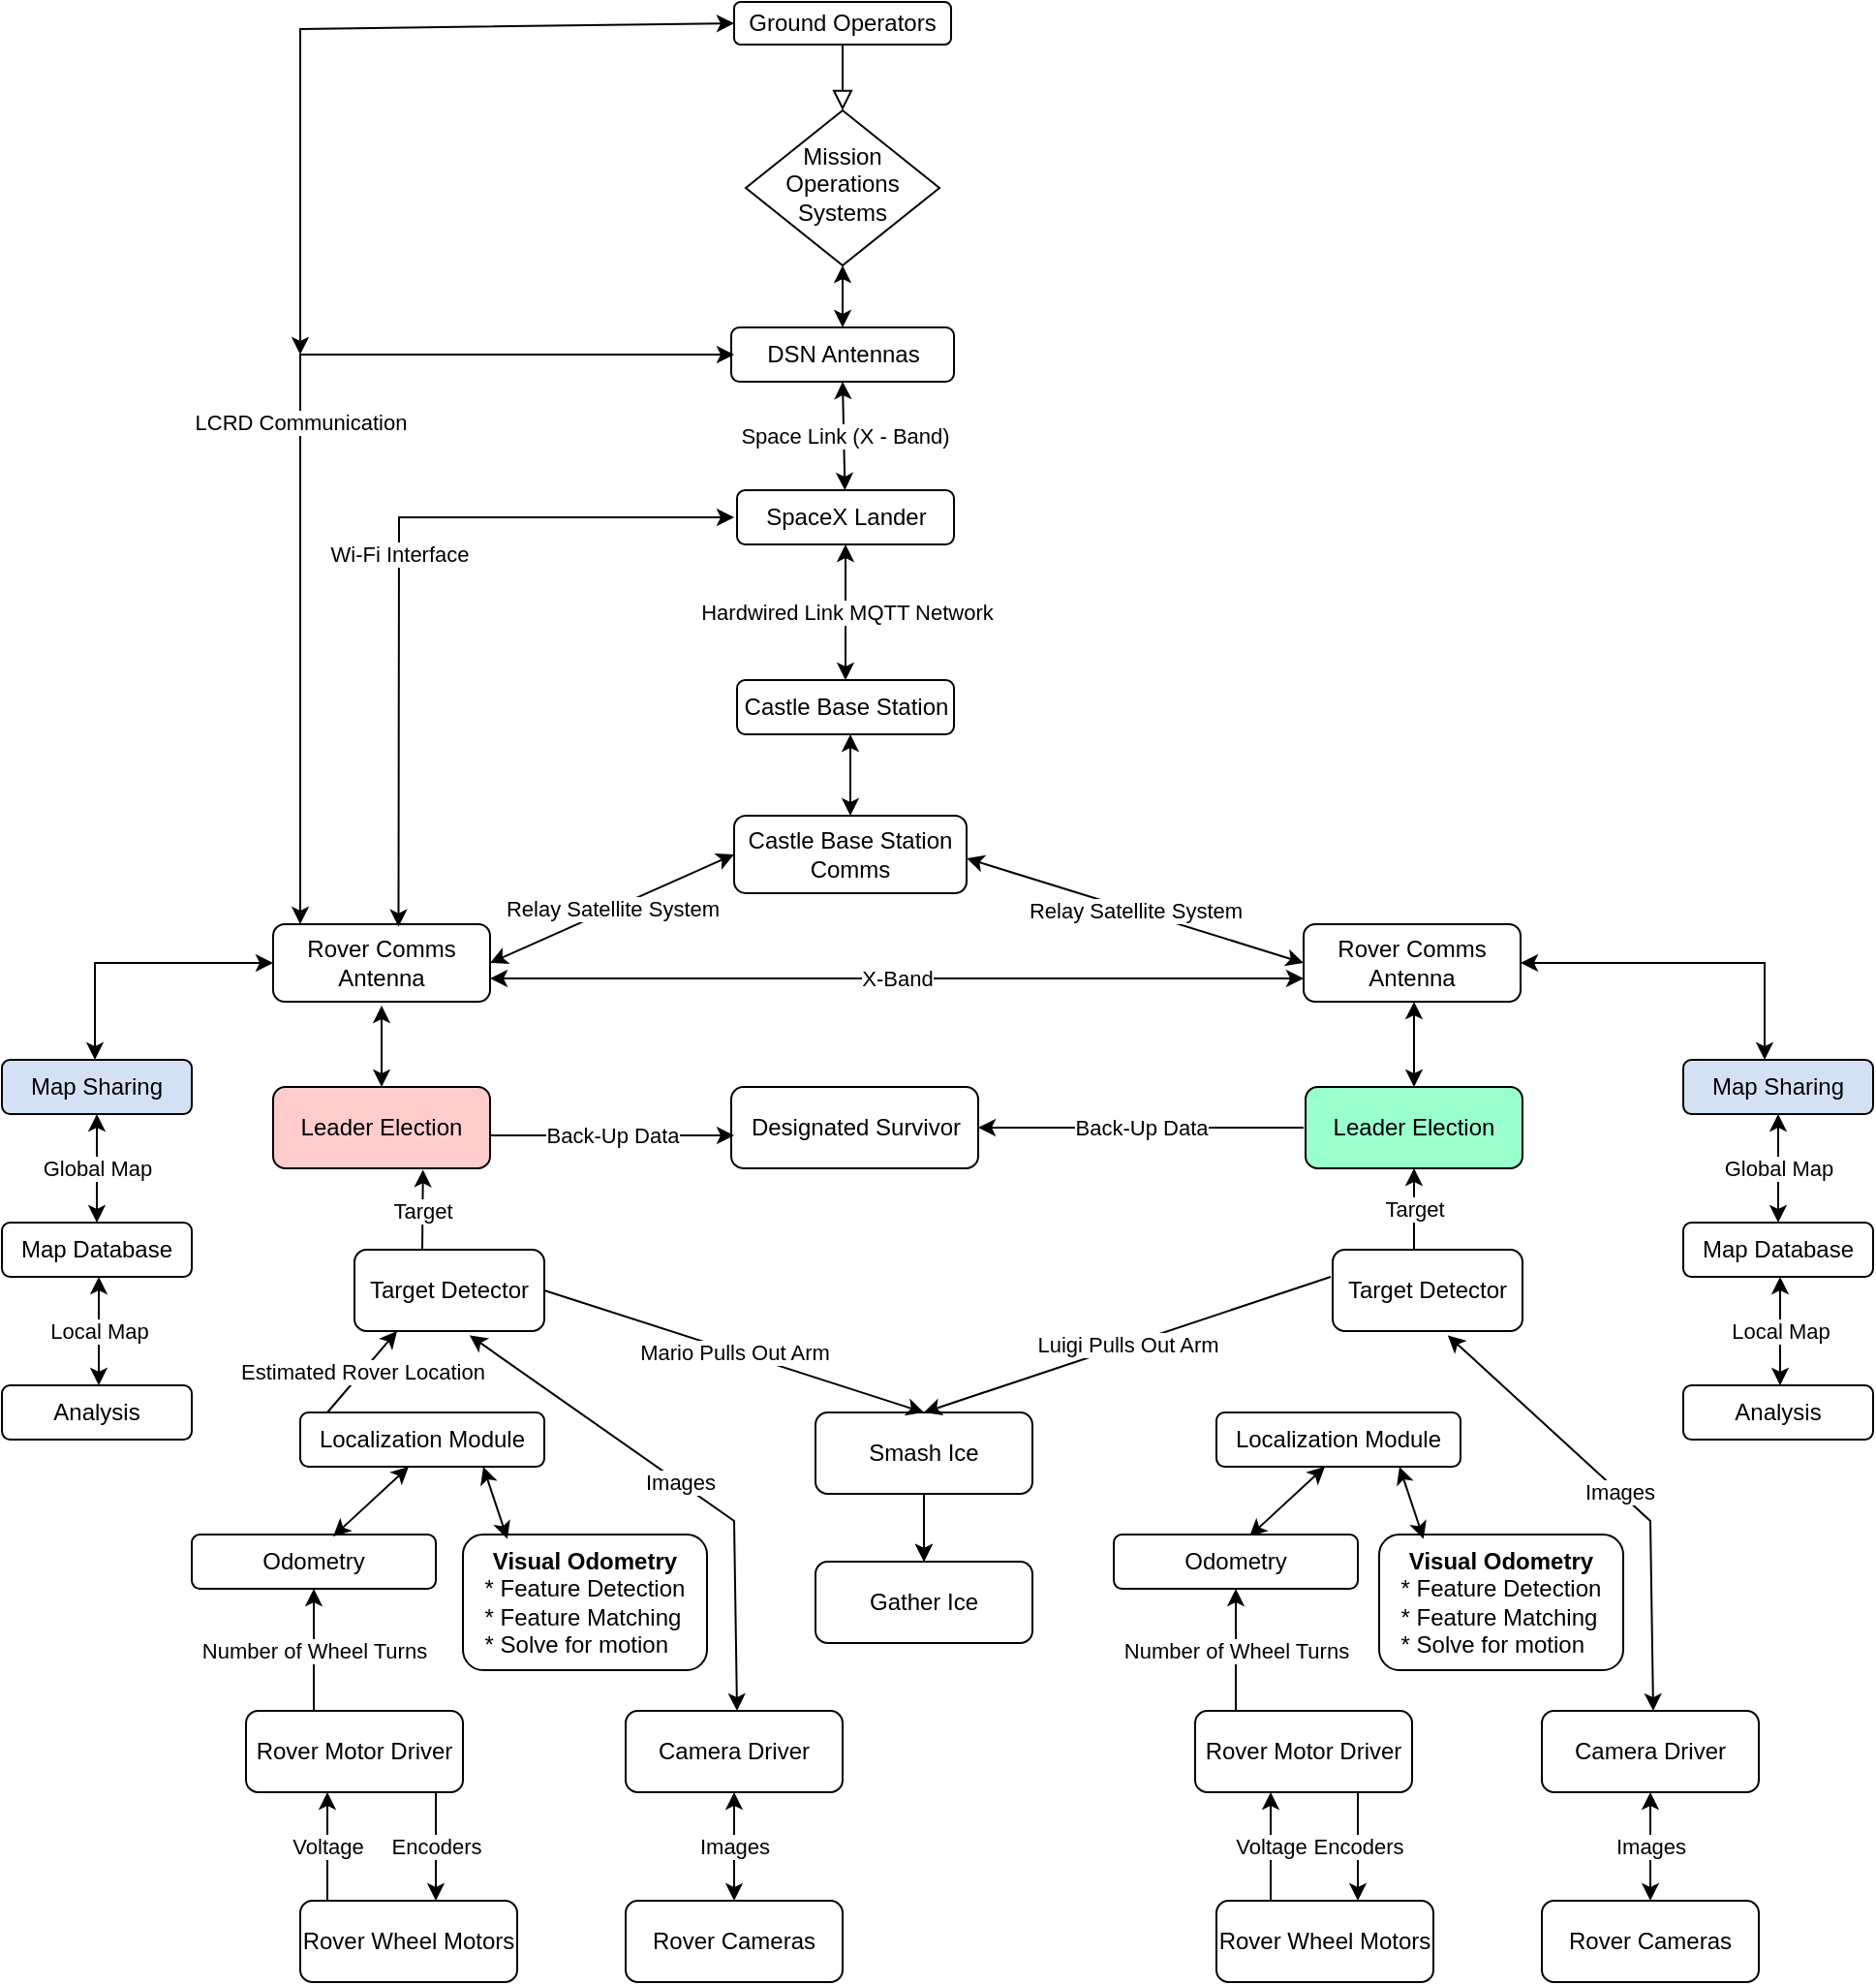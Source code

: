 <mxfile version="21.1.2" type="github">
  <diagram id="C5RBs43oDa-KdzZeNtuy" name="Page-1">
    <mxGraphModel dx="1588" dy="924" grid="1" gridSize="14" guides="1" tooltips="1" connect="1" arrows="1" fold="1" page="1" pageScale="1" pageWidth="1654" pageHeight="2336" background="none" math="0" shadow="0">
      <root>
        <mxCell id="WIyWlLk6GJQsqaUBKTNV-0" />
        <mxCell id="WIyWlLk6GJQsqaUBKTNV-1" parent="WIyWlLk6GJQsqaUBKTNV-0" />
        <mxCell id="WIyWlLk6GJQsqaUBKTNV-2" value="" style="rounded=0;html=1;jettySize=auto;orthogonalLoop=1;fontSize=11;endArrow=block;endFill=0;endSize=8;strokeWidth=1;shadow=0;labelBackgroundColor=none;edgeStyle=orthogonalEdgeStyle;" parent="WIyWlLk6GJQsqaUBKTNV-1" source="WIyWlLk6GJQsqaUBKTNV-3" target="WIyWlLk6GJQsqaUBKTNV-6" edge="1">
          <mxGeometry relative="1" as="geometry" />
        </mxCell>
        <mxCell id="WIyWlLk6GJQsqaUBKTNV-3" value="Ground Operators" style="rounded=1;whiteSpace=wrap;html=1;fontSize=12;glass=0;strokeWidth=1;shadow=0;" parent="WIyWlLk6GJQsqaUBKTNV-1" vertex="1">
          <mxGeometry x="476" y="98" width="112" height="22" as="geometry" />
        </mxCell>
        <mxCell id="WIyWlLk6GJQsqaUBKTNV-6" value="Mission Operations Systems" style="rhombus;whiteSpace=wrap;html=1;shadow=0;fontFamily=Helvetica;fontSize=12;align=center;strokeWidth=1;spacing=6;spacingTop=-4;" parent="WIyWlLk6GJQsqaUBKTNV-1" vertex="1">
          <mxGeometry x="482" y="154" width="100" height="80" as="geometry" />
        </mxCell>
        <mxCell id="WIyWlLk6GJQsqaUBKTNV-12" value="Castle Base Station" style="rounded=1;whiteSpace=wrap;html=1;fontSize=12;glass=0;strokeWidth=1;shadow=0;" parent="WIyWlLk6GJQsqaUBKTNV-1" vertex="1">
          <mxGeometry x="477.5" y="448" width="112" height="28" as="geometry" />
        </mxCell>
        <mxCell id="qmg-2gxnvQZ4uATiCfFh-1" value="DSN Antennas" style="rounded=1;whiteSpace=wrap;html=1;" vertex="1" parent="WIyWlLk6GJQsqaUBKTNV-1">
          <mxGeometry x="474.5" y="266" width="115" height="28" as="geometry" />
        </mxCell>
        <mxCell id="qmg-2gxnvQZ4uATiCfFh-5" value="" style="endArrow=classic;startArrow=classic;html=1;rounded=0;entryX=0.5;entryY=1;entryDx=0;entryDy=0;exitX=0.5;exitY=0;exitDx=0;exitDy=0;" edge="1" parent="WIyWlLk6GJQsqaUBKTNV-1" source="qmg-2gxnvQZ4uATiCfFh-1" target="WIyWlLk6GJQsqaUBKTNV-6">
          <mxGeometry width="50" height="50" relative="1" as="geometry">
            <mxPoint x="220" y="300" as="sourcePoint" />
            <mxPoint x="245" y="250" as="targetPoint" />
          </mxGeometry>
        </mxCell>
        <mxCell id="qmg-2gxnvQZ4uATiCfFh-6" value="Space Link (X - Band)" style="endArrow=classic;startArrow=classic;html=1;rounded=0;entryX=0.5;entryY=1;entryDx=0;entryDy=0;" edge="1" parent="WIyWlLk6GJQsqaUBKTNV-1" source="WIyWlLk6GJQsqaUBKTNV-11" target="qmg-2gxnvQZ4uATiCfFh-1">
          <mxGeometry width="50" height="50" relative="1" as="geometry">
            <mxPoint x="220" y="400" as="sourcePoint" />
            <mxPoint x="270" y="350" as="targetPoint" />
          </mxGeometry>
        </mxCell>
        <mxCell id="qmg-2gxnvQZ4uATiCfFh-8" value="Castle Base Station Comms" style="rounded=1;whiteSpace=wrap;html=1;" vertex="1" parent="WIyWlLk6GJQsqaUBKTNV-1">
          <mxGeometry x="476" y="518" width="120" height="40" as="geometry" />
        </mxCell>
        <mxCell id="WIyWlLk6GJQsqaUBKTNV-11" value="SpaceX Lander" style="rounded=1;whiteSpace=wrap;html=1;fontSize=12;glass=0;strokeWidth=1;shadow=0;" parent="WIyWlLk6GJQsqaUBKTNV-1" vertex="1">
          <mxGeometry x="477.5" y="350" width="112" height="28" as="geometry" />
        </mxCell>
        <mxCell id="qmg-2gxnvQZ4uATiCfFh-10" value="Hardwired Link MQTT Network" style="endArrow=classic;startArrow=classic;html=1;rounded=0;entryX=0.5;entryY=1;entryDx=0;entryDy=0;exitX=0.5;exitY=0;exitDx=0;exitDy=0;" edge="1" parent="WIyWlLk6GJQsqaUBKTNV-1" source="WIyWlLk6GJQsqaUBKTNV-12" target="WIyWlLk6GJQsqaUBKTNV-11">
          <mxGeometry width="50" height="50" relative="1" as="geometry">
            <mxPoint x="224" y="420" as="sourcePoint" />
            <mxPoint x="270" y="370" as="targetPoint" />
          </mxGeometry>
        </mxCell>
        <mxCell id="qmg-2gxnvQZ4uATiCfFh-13" value="" style="endArrow=classic;startArrow=classic;html=1;rounded=0;exitX=0.5;exitY=0;exitDx=0;exitDy=0;" edge="1" parent="WIyWlLk6GJQsqaUBKTNV-1" source="qmg-2gxnvQZ4uATiCfFh-8">
          <mxGeometry width="50" height="50" relative="1" as="geometry">
            <mxPoint x="490" y="526" as="sourcePoint" />
            <mxPoint x="536" y="476" as="targetPoint" />
          </mxGeometry>
        </mxCell>
        <mxCell id="qmg-2gxnvQZ4uATiCfFh-15" value="Rover Comms Antenna" style="rounded=1;whiteSpace=wrap;html=1;" vertex="1" parent="WIyWlLk6GJQsqaUBKTNV-1">
          <mxGeometry x="238" y="574" width="112" height="40" as="geometry" />
        </mxCell>
        <mxCell id="qmg-2gxnvQZ4uATiCfFh-17" value="LCRD Communication" style="endArrow=classic;startArrow=classic;html=1;rounded=0;" edge="1" parent="WIyWlLk6GJQsqaUBKTNV-1">
          <mxGeometry width="50" height="50" relative="1" as="geometry">
            <mxPoint x="252" y="574" as="sourcePoint" />
            <mxPoint x="476" y="280" as="targetPoint" />
            <Array as="points">
              <mxPoint x="252" y="280" />
            </Array>
          </mxGeometry>
        </mxCell>
        <mxCell id="qmg-2gxnvQZ4uATiCfFh-20" value="Wi-Fi Interface" style="endArrow=classic;startArrow=classic;html=1;rounded=0;exitX=0.578;exitY=0.033;exitDx=0;exitDy=0;exitPerimeter=0;" edge="1" parent="WIyWlLk6GJQsqaUBKTNV-1" source="qmg-2gxnvQZ4uATiCfFh-15">
          <mxGeometry width="50" height="50" relative="1" as="geometry">
            <mxPoint x="286" y="518" as="sourcePoint" />
            <mxPoint x="476" y="364" as="targetPoint" />
            <Array as="points">
              <mxPoint x="303" y="364" />
            </Array>
          </mxGeometry>
        </mxCell>
        <mxCell id="qmg-2gxnvQZ4uATiCfFh-21" value="Relay Satellite System" style="endArrow=classic;startArrow=classic;html=1;rounded=0;exitX=1;exitY=0.5;exitDx=0;exitDy=0;entryX=0;entryY=0.5;entryDx=0;entryDy=0;" edge="1" parent="WIyWlLk6GJQsqaUBKTNV-1" source="qmg-2gxnvQZ4uATiCfFh-15" target="qmg-2gxnvQZ4uATiCfFh-8">
          <mxGeometry width="50" height="50" relative="1" as="geometry">
            <mxPoint x="448" y="386" as="sourcePoint" />
            <mxPoint x="498" y="336" as="targetPoint" />
          </mxGeometry>
        </mxCell>
        <mxCell id="qmg-2gxnvQZ4uATiCfFh-22" value="Rover Comms Antenna" style="rounded=1;whiteSpace=wrap;html=1;" vertex="1" parent="WIyWlLk6GJQsqaUBKTNV-1">
          <mxGeometry x="770" y="574" width="112" height="40" as="geometry" />
        </mxCell>
        <mxCell id="qmg-2gxnvQZ4uATiCfFh-23" value="Relay Satellite System" style="endArrow=classic;startArrow=classic;html=1;rounded=0;entryX=0;entryY=0.5;entryDx=0;entryDy=0;" edge="1" parent="WIyWlLk6GJQsqaUBKTNV-1" target="qmg-2gxnvQZ4uATiCfFh-22">
          <mxGeometry width="50" height="50" relative="1" as="geometry">
            <mxPoint x="596" y="540" as="sourcePoint" />
            <mxPoint x="646" y="490" as="targetPoint" />
          </mxGeometry>
        </mxCell>
        <mxCell id="qmg-2gxnvQZ4uATiCfFh-24" value="" style="endArrow=classic;startArrow=classic;html=1;rounded=0;entryX=0;entryY=0.5;entryDx=0;entryDy=0;" edge="1" parent="WIyWlLk6GJQsqaUBKTNV-1" target="WIyWlLk6GJQsqaUBKTNV-3">
          <mxGeometry width="50" height="50" relative="1" as="geometry">
            <mxPoint x="252" y="280" as="sourcePoint" />
            <mxPoint x="204" y="336" as="targetPoint" />
            <Array as="points">
              <mxPoint x="252" y="112" />
            </Array>
          </mxGeometry>
        </mxCell>
        <mxCell id="qmg-2gxnvQZ4uATiCfFh-26" value="Map Sharing" style="rounded=1;whiteSpace=wrap;html=1;fillColor=#D4E1F5;" vertex="1" parent="WIyWlLk6GJQsqaUBKTNV-1">
          <mxGeometry x="98" y="644" width="98" height="28" as="geometry" />
        </mxCell>
        <mxCell id="qmg-2gxnvQZ4uATiCfFh-27" value="Map Database" style="rounded=1;whiteSpace=wrap;html=1;" vertex="1" parent="WIyWlLk6GJQsqaUBKTNV-1">
          <mxGeometry x="98" y="728" width="98" height="28" as="geometry" />
        </mxCell>
        <mxCell id="qmg-2gxnvQZ4uATiCfFh-28" value="" style="endArrow=classic;startArrow=classic;html=1;rounded=0;" edge="1" parent="WIyWlLk6GJQsqaUBKTNV-1">
          <mxGeometry width="50" height="50" relative="1" as="geometry">
            <mxPoint x="146" y="644" as="sourcePoint" />
            <mxPoint x="238" y="594" as="targetPoint" />
            <Array as="points">
              <mxPoint x="146" y="594" />
            </Array>
          </mxGeometry>
        </mxCell>
        <mxCell id="qmg-2gxnvQZ4uATiCfFh-29" value="Leader Election" style="rounded=1;whiteSpace=wrap;html=1;fillColor=#FFCCCC;" vertex="1" parent="WIyWlLk6GJQsqaUBKTNV-1">
          <mxGeometry x="238" y="658" width="112" height="42" as="geometry" />
        </mxCell>
        <mxCell id="qmg-2gxnvQZ4uATiCfFh-30" value="" style="endArrow=classic;startArrow=classic;html=1;rounded=0;exitX=0.5;exitY=0;exitDx=0;exitDy=0;" edge="1" parent="WIyWlLk6GJQsqaUBKTNV-1" source="qmg-2gxnvQZ4uATiCfFh-29">
          <mxGeometry width="50" height="50" relative="1" as="geometry">
            <mxPoint x="448" y="764" as="sourcePoint" />
            <mxPoint x="294" y="616" as="targetPoint" />
          </mxGeometry>
        </mxCell>
        <mxCell id="qmg-2gxnvQZ4uATiCfFh-31" value="X-Band" style="endArrow=classic;startArrow=classic;html=1;rounded=0;" edge="1" parent="WIyWlLk6GJQsqaUBKTNV-1">
          <mxGeometry width="50" height="50" relative="1" as="geometry">
            <mxPoint x="350" y="602" as="sourcePoint" />
            <mxPoint x="770" y="602" as="targetPoint" />
            <Array as="points" />
          </mxGeometry>
        </mxCell>
        <mxCell id="qmg-2gxnvQZ4uATiCfFh-33" value="Leader Election" style="rounded=1;whiteSpace=wrap;html=1;fillColor=#99FFCC;" vertex="1" parent="WIyWlLk6GJQsqaUBKTNV-1">
          <mxGeometry x="771" y="658" width="112" height="42" as="geometry" />
        </mxCell>
        <mxCell id="qmg-2gxnvQZ4uATiCfFh-34" value="Global Map" style="endArrow=classic;startArrow=classic;html=1;rounded=0;entryX=0.5;entryY=1;entryDx=0;entryDy=0;exitX=0.5;exitY=0;exitDx=0;exitDy=0;" edge="1" parent="WIyWlLk6GJQsqaUBKTNV-1" source="qmg-2gxnvQZ4uATiCfFh-27" target="qmg-2gxnvQZ4uATiCfFh-26">
          <mxGeometry width="50" height="50" relative="1" as="geometry">
            <mxPoint x="462" y="680" as="sourcePoint" />
            <mxPoint x="512" y="630" as="targetPoint" />
            <Array as="points" />
          </mxGeometry>
        </mxCell>
        <mxCell id="qmg-2gxnvQZ4uATiCfFh-36" value="Analysis" style="rounded=1;whiteSpace=wrap;html=1;" vertex="1" parent="WIyWlLk6GJQsqaUBKTNV-1">
          <mxGeometry x="98" y="812" width="98" height="28" as="geometry" />
        </mxCell>
        <mxCell id="qmg-2gxnvQZ4uATiCfFh-37" value="Target Detector" style="rounded=1;whiteSpace=wrap;html=1;" vertex="1" parent="WIyWlLk6GJQsqaUBKTNV-1">
          <mxGeometry x="280" y="742" width="98" height="42" as="geometry" />
        </mxCell>
        <mxCell id="qmg-2gxnvQZ4uATiCfFh-38" value="Local Map" style="endArrow=classic;startArrow=classic;html=1;rounded=0;" edge="1" parent="WIyWlLk6GJQsqaUBKTNV-1">
          <mxGeometry width="50" height="50" relative="1" as="geometry">
            <mxPoint x="148" y="812" as="sourcePoint" />
            <mxPoint x="148" y="756" as="targetPoint" />
          </mxGeometry>
        </mxCell>
        <mxCell id="qmg-2gxnvQZ4uATiCfFh-40" value="Designated Survivor" style="rounded=1;whiteSpace=wrap;html=1;" vertex="1" parent="WIyWlLk6GJQsqaUBKTNV-1">
          <mxGeometry x="474.5" y="658" width="127.5" height="42" as="geometry" />
        </mxCell>
        <mxCell id="qmg-2gxnvQZ4uATiCfFh-41" value="Localization Module" style="rounded=1;whiteSpace=wrap;html=1;" vertex="1" parent="WIyWlLk6GJQsqaUBKTNV-1">
          <mxGeometry x="252" y="826" width="126" height="28" as="geometry" />
        </mxCell>
        <mxCell id="qmg-2gxnvQZ4uATiCfFh-43" value="Odometry" style="rounded=1;whiteSpace=wrap;html=1;" vertex="1" parent="WIyWlLk6GJQsqaUBKTNV-1">
          <mxGeometry x="196" y="889" width="126" height="28" as="geometry" />
        </mxCell>
        <mxCell id="qmg-2gxnvQZ4uATiCfFh-44" value="&lt;b&gt;Visual Odometry&lt;/b&gt;&lt;br&gt;* Feature Detection&lt;br&gt;&lt;div style=&quot;text-align: left;&quot;&gt;&lt;span style=&quot;background-color: initial;&quot;&gt;* Feature Matching&lt;/span&gt;&lt;/div&gt;&lt;div style=&quot;text-align: left;&quot;&gt;&lt;span style=&quot;background-color: initial;&quot;&gt;* Solve for motion&lt;/span&gt;&lt;/div&gt;" style="rounded=1;whiteSpace=wrap;html=1;" vertex="1" parent="WIyWlLk6GJQsqaUBKTNV-1">
          <mxGeometry x="336" y="889" width="126" height="70" as="geometry" />
        </mxCell>
        <mxCell id="qmg-2gxnvQZ4uATiCfFh-45" value="" style="endArrow=classic;startArrow=classic;html=1;rounded=0;" edge="1" parent="WIyWlLk6GJQsqaUBKTNV-1">
          <mxGeometry width="50" height="50" relative="1" as="geometry">
            <mxPoint x="269" y="890" as="sourcePoint" />
            <mxPoint x="308" y="854" as="targetPoint" />
          </mxGeometry>
        </mxCell>
        <mxCell id="qmg-2gxnvQZ4uATiCfFh-46" value="" style="endArrow=classic;startArrow=classic;html=1;rounded=0;entryX=0.75;entryY=1;entryDx=0;entryDy=0;exitX=0.182;exitY=0.033;exitDx=0;exitDy=0;exitPerimeter=0;" edge="1" parent="WIyWlLk6GJQsqaUBKTNV-1" source="qmg-2gxnvQZ4uATiCfFh-44" target="qmg-2gxnvQZ4uATiCfFh-41">
          <mxGeometry width="50" height="50" relative="1" as="geometry">
            <mxPoint x="462" y="932" as="sourcePoint" />
            <mxPoint x="512" y="882" as="targetPoint" />
            <Array as="points" />
          </mxGeometry>
        </mxCell>
        <mxCell id="qmg-2gxnvQZ4uATiCfFh-47" value="Images" style="endArrow=classic;startArrow=classic;html=1;rounded=0;entryX=0.606;entryY=1.052;entryDx=0;entryDy=0;entryPerimeter=0;" edge="1" parent="WIyWlLk6GJQsqaUBKTNV-1" target="qmg-2gxnvQZ4uATiCfFh-37">
          <mxGeometry width="50" height="50" relative="1" as="geometry">
            <mxPoint x="477.5" y="980" as="sourcePoint" />
            <mxPoint x="477.5" y="868" as="targetPoint" />
            <Array as="points">
              <mxPoint x="476" y="882" />
            </Array>
          </mxGeometry>
        </mxCell>
        <mxCell id="qmg-2gxnvQZ4uATiCfFh-105" value="" style="edgeStyle=orthogonalEdgeStyle;rounded=0;orthogonalLoop=1;jettySize=auto;html=1;" edge="1" parent="WIyWlLk6GJQsqaUBKTNV-1" source="qmg-2gxnvQZ4uATiCfFh-48" target="qmg-2gxnvQZ4uATiCfFh-51">
          <mxGeometry relative="1" as="geometry" />
        </mxCell>
        <mxCell id="qmg-2gxnvQZ4uATiCfFh-48" value="Smash Ice" style="rounded=1;whiteSpace=wrap;html=1;" vertex="1" parent="WIyWlLk6GJQsqaUBKTNV-1">
          <mxGeometry x="518" y="826" width="112" height="42" as="geometry" />
        </mxCell>
        <mxCell id="qmg-2gxnvQZ4uATiCfFh-51" value="Gather Ice" style="rounded=1;whiteSpace=wrap;html=1;" vertex="1" parent="WIyWlLk6GJQsqaUBKTNV-1">
          <mxGeometry x="518" y="903" width="112" height="42" as="geometry" />
        </mxCell>
        <mxCell id="qmg-2gxnvQZ4uATiCfFh-52" value="" style="endArrow=classic;html=1;rounded=0;exitX=0.5;exitY=1;exitDx=0;exitDy=0;entryX=0.5;entryY=0;entryDx=0;entryDy=0;" edge="1" parent="WIyWlLk6GJQsqaUBKTNV-1" source="qmg-2gxnvQZ4uATiCfFh-48" target="qmg-2gxnvQZ4uATiCfFh-51">
          <mxGeometry width="50" height="50" relative="1" as="geometry">
            <mxPoint x="490" y="918" as="sourcePoint" />
            <mxPoint x="574" y="896" as="targetPoint" />
          </mxGeometry>
        </mxCell>
        <mxCell id="qmg-2gxnvQZ4uATiCfFh-53" value="Rover Motor Driver" style="rounded=1;whiteSpace=wrap;html=1;" vertex="1" parent="WIyWlLk6GJQsqaUBKTNV-1">
          <mxGeometry x="224" y="980" width="112" height="42" as="geometry" />
        </mxCell>
        <mxCell id="qmg-2gxnvQZ4uATiCfFh-54" value="Rover Wheel Motors" style="rounded=1;html=1;whiteSpace=wrap;" vertex="1" parent="WIyWlLk6GJQsqaUBKTNV-1">
          <mxGeometry x="252" y="1078" width="112" height="42" as="geometry" />
        </mxCell>
        <mxCell id="qmg-2gxnvQZ4uATiCfFh-55" value="Voltage" style="endArrow=classic;html=1;rounded=0;" edge="1" parent="WIyWlLk6GJQsqaUBKTNV-1">
          <mxGeometry width="50" height="50" relative="1" as="geometry">
            <mxPoint x="266" y="1078" as="sourcePoint" />
            <mxPoint x="266" y="1022" as="targetPoint" />
            <Array as="points">
              <mxPoint x="266" y="1050" />
            </Array>
          </mxGeometry>
        </mxCell>
        <mxCell id="qmg-2gxnvQZ4uATiCfFh-56" value="Encoders" style="endArrow=classic;html=1;rounded=0;" edge="1" parent="WIyWlLk6GJQsqaUBKTNV-1">
          <mxGeometry width="50" height="50" relative="1" as="geometry">
            <mxPoint x="322" y="1022" as="sourcePoint" />
            <mxPoint x="322" y="1078" as="targetPoint" />
          </mxGeometry>
        </mxCell>
        <mxCell id="qmg-2gxnvQZ4uATiCfFh-57" value="Back-Up Data" style="endArrow=classic;html=1;rounded=0;" edge="1" parent="WIyWlLk6GJQsqaUBKTNV-1">
          <mxGeometry width="50" height="50" relative="1" as="geometry">
            <mxPoint x="350" y="683" as="sourcePoint" />
            <mxPoint x="476" y="683" as="targetPoint" />
          </mxGeometry>
        </mxCell>
        <mxCell id="qmg-2gxnvQZ4uATiCfFh-58" value="Back-Up Data" style="endArrow=classic;html=1;rounded=0;entryX=1;entryY=0.5;entryDx=0;entryDy=0;" edge="1" parent="WIyWlLk6GJQsqaUBKTNV-1" target="qmg-2gxnvQZ4uATiCfFh-40">
          <mxGeometry width="50" height="50" relative="1" as="geometry">
            <mxPoint x="770" y="679" as="sourcePoint" />
            <mxPoint x="708" y="658" as="targetPoint" />
          </mxGeometry>
        </mxCell>
        <mxCell id="qmg-2gxnvQZ4uATiCfFh-74" value="Number of Wheel Turns" style="endArrow=classic;html=1;rounded=0;entryX=0.5;entryY=1;entryDx=0;entryDy=0;" edge="1" parent="WIyWlLk6GJQsqaUBKTNV-1" target="qmg-2gxnvQZ4uATiCfFh-43">
          <mxGeometry width="50" height="50" relative="1" as="geometry">
            <mxPoint x="259" y="980" as="sourcePoint" />
            <mxPoint x="350" y="930" as="targetPoint" />
          </mxGeometry>
        </mxCell>
        <mxCell id="qmg-2gxnvQZ4uATiCfFh-75" value="Camera Driver" style="rounded=1;whiteSpace=wrap;html=1;" vertex="1" parent="WIyWlLk6GJQsqaUBKTNV-1">
          <mxGeometry x="420" y="980" width="112" height="42" as="geometry" />
        </mxCell>
        <mxCell id="qmg-2gxnvQZ4uATiCfFh-76" value="Rover Cameras" style="rounded=1;whiteSpace=wrap;html=1;" vertex="1" parent="WIyWlLk6GJQsqaUBKTNV-1">
          <mxGeometry x="420" y="1078" width="112" height="42" as="geometry" />
        </mxCell>
        <mxCell id="qmg-2gxnvQZ4uATiCfFh-79" value="Images" style="endArrow=classic;startArrow=classic;html=1;rounded=0;exitX=0.5;exitY=1;exitDx=0;exitDy=0;entryX=0.5;entryY=0;entryDx=0;entryDy=0;" edge="1" parent="WIyWlLk6GJQsqaUBKTNV-1" source="qmg-2gxnvQZ4uATiCfFh-75" target="qmg-2gxnvQZ4uATiCfFh-76">
          <mxGeometry width="50" height="50" relative="1" as="geometry">
            <mxPoint x="490" y="890" as="sourcePoint" />
            <mxPoint x="540" y="840" as="targetPoint" />
            <Array as="points" />
          </mxGeometry>
        </mxCell>
        <mxCell id="qmg-2gxnvQZ4uATiCfFh-80" value="Target" style="endArrow=classic;html=1;rounded=0;entryX=0.691;entryY=1.017;entryDx=0;entryDy=0;entryPerimeter=0;" edge="1" parent="WIyWlLk6GJQsqaUBKTNV-1" target="qmg-2gxnvQZ4uATiCfFh-29">
          <mxGeometry width="50" height="50" relative="1" as="geometry">
            <mxPoint x="315" y="742" as="sourcePoint" />
            <mxPoint x="434" y="692" as="targetPoint" />
          </mxGeometry>
        </mxCell>
        <mxCell id="qmg-2gxnvQZ4uATiCfFh-81" value="Target Detector" style="rounded=1;whiteSpace=wrap;html=1;" vertex="1" parent="WIyWlLk6GJQsqaUBKTNV-1">
          <mxGeometry x="785" y="742" width="98" height="42" as="geometry" />
        </mxCell>
        <mxCell id="qmg-2gxnvQZ4uATiCfFh-82" value="Localization Module" style="rounded=1;whiteSpace=wrap;html=1;" vertex="1" parent="WIyWlLk6GJQsqaUBKTNV-1">
          <mxGeometry x="725" y="826" width="126" height="28" as="geometry" />
        </mxCell>
        <mxCell id="qmg-2gxnvQZ4uATiCfFh-83" value="&lt;b&gt;Visual Odometry&lt;/b&gt;&lt;br&gt;* Feature Detection&lt;br&gt;&lt;div style=&quot;text-align: left;&quot;&gt;&lt;span style=&quot;background-color: initial;&quot;&gt;* Feature Matching&lt;/span&gt;&lt;/div&gt;&lt;div style=&quot;text-align: left;&quot;&gt;&lt;span style=&quot;background-color: initial;&quot;&gt;* Solve for motion&lt;/span&gt;&lt;/div&gt;" style="rounded=1;whiteSpace=wrap;html=1;" vertex="1" parent="WIyWlLk6GJQsqaUBKTNV-1">
          <mxGeometry x="809" y="889" width="126" height="70" as="geometry" />
        </mxCell>
        <mxCell id="qmg-2gxnvQZ4uATiCfFh-84" value="" style="endArrow=classic;startArrow=classic;html=1;rounded=0;" edge="1" parent="WIyWlLk6GJQsqaUBKTNV-1">
          <mxGeometry width="50" height="50" relative="1" as="geometry">
            <mxPoint x="742" y="890" as="sourcePoint" />
            <mxPoint x="781" y="854" as="targetPoint" />
          </mxGeometry>
        </mxCell>
        <mxCell id="qmg-2gxnvQZ4uATiCfFh-85" value="" style="endArrow=classic;startArrow=classic;html=1;rounded=0;entryX=0.75;entryY=1;entryDx=0;entryDy=0;exitX=0.182;exitY=0.033;exitDx=0;exitDy=0;exitPerimeter=0;" edge="1" source="qmg-2gxnvQZ4uATiCfFh-83" target="qmg-2gxnvQZ4uATiCfFh-82" parent="WIyWlLk6GJQsqaUBKTNV-1">
          <mxGeometry width="50" height="50" relative="1" as="geometry">
            <mxPoint x="935" y="932" as="sourcePoint" />
            <mxPoint x="985" y="882" as="targetPoint" />
            <Array as="points" />
          </mxGeometry>
        </mxCell>
        <mxCell id="qmg-2gxnvQZ4uATiCfFh-86" value="Images" style="endArrow=classic;startArrow=classic;html=1;rounded=0;entryX=0.606;entryY=1.052;entryDx=0;entryDy=0;entryPerimeter=0;" edge="1" target="qmg-2gxnvQZ4uATiCfFh-81" parent="WIyWlLk6GJQsqaUBKTNV-1">
          <mxGeometry width="50" height="50" relative="1" as="geometry">
            <mxPoint x="950.5" y="980" as="sourcePoint" />
            <mxPoint x="950.5" y="868" as="targetPoint" />
            <Array as="points">
              <mxPoint x="949" y="882" />
            </Array>
          </mxGeometry>
        </mxCell>
        <mxCell id="qmg-2gxnvQZ4uATiCfFh-91" value="Rover Motor Driver" style="rounded=1;whiteSpace=wrap;html=1;" vertex="1" parent="WIyWlLk6GJQsqaUBKTNV-1">
          <mxGeometry x="714" y="980" width="112" height="42" as="geometry" />
        </mxCell>
        <mxCell id="qmg-2gxnvQZ4uATiCfFh-92" value="Rover Wheel Motors" style="rounded=1;html=1;whiteSpace=wrap;" vertex="1" parent="WIyWlLk6GJQsqaUBKTNV-1">
          <mxGeometry x="725" y="1078" width="112" height="42" as="geometry" />
        </mxCell>
        <mxCell id="qmg-2gxnvQZ4uATiCfFh-93" value="Voltage" style="endArrow=classic;html=1;rounded=0;" edge="1" parent="WIyWlLk6GJQsqaUBKTNV-1">
          <mxGeometry width="50" height="50" relative="1" as="geometry">
            <mxPoint x="753" y="1078" as="sourcePoint" />
            <mxPoint x="753" y="1022" as="targetPoint" />
          </mxGeometry>
        </mxCell>
        <mxCell id="qmg-2gxnvQZ4uATiCfFh-94" value="Encoders" style="endArrow=classic;html=1;rounded=0;exitX=0.75;exitY=1;exitDx=0;exitDy=0;" edge="1" source="qmg-2gxnvQZ4uATiCfFh-91" parent="WIyWlLk6GJQsqaUBKTNV-1">
          <mxGeometry width="50" height="50" relative="1" as="geometry">
            <mxPoint x="823" y="1072" as="sourcePoint" />
            <mxPoint x="798" y="1078" as="targetPoint" />
          </mxGeometry>
        </mxCell>
        <mxCell id="qmg-2gxnvQZ4uATiCfFh-95" value="Number of Wheel Turns" style="endArrow=classic;html=1;rounded=0;entryX=0.5;entryY=1;entryDx=0;entryDy=0;" edge="1" parent="WIyWlLk6GJQsqaUBKTNV-1" target="qmg-2gxnvQZ4uATiCfFh-100">
          <mxGeometry width="50" height="50" relative="1" as="geometry">
            <mxPoint x="735" y="980" as="sourcePoint" />
            <mxPoint x="728" y="922" as="targetPoint" />
          </mxGeometry>
        </mxCell>
        <mxCell id="qmg-2gxnvQZ4uATiCfFh-96" value="Camera Driver" style="rounded=1;whiteSpace=wrap;html=1;" vertex="1" parent="WIyWlLk6GJQsqaUBKTNV-1">
          <mxGeometry x="893" y="980" width="112" height="42" as="geometry" />
        </mxCell>
        <mxCell id="qmg-2gxnvQZ4uATiCfFh-97" value="Rover Cameras" style="rounded=1;whiteSpace=wrap;html=1;" vertex="1" parent="WIyWlLk6GJQsqaUBKTNV-1">
          <mxGeometry x="893" y="1078" width="112" height="42" as="geometry" />
        </mxCell>
        <mxCell id="qmg-2gxnvQZ4uATiCfFh-98" value="Images" style="endArrow=classic;startArrow=classic;html=1;rounded=0;exitX=0.5;exitY=1;exitDx=0;exitDy=0;entryX=0.5;entryY=0;entryDx=0;entryDy=0;" edge="1" source="qmg-2gxnvQZ4uATiCfFh-96" target="qmg-2gxnvQZ4uATiCfFh-97" parent="WIyWlLk6GJQsqaUBKTNV-1">
          <mxGeometry width="50" height="50" relative="1" as="geometry">
            <mxPoint x="963" y="890" as="sourcePoint" />
            <mxPoint x="1013" y="840" as="targetPoint" />
            <Array as="points" />
          </mxGeometry>
        </mxCell>
        <mxCell id="qmg-2gxnvQZ4uATiCfFh-99" value="Estimated Rover Location" style="endArrow=classic;html=1;rounded=0;" edge="1" parent="WIyWlLk6GJQsqaUBKTNV-1">
          <mxGeometry width="50" height="50" relative="1" as="geometry">
            <mxPoint x="266" y="826" as="sourcePoint" />
            <mxPoint x="302" y="784" as="targetPoint" />
          </mxGeometry>
        </mxCell>
        <mxCell id="qmg-2gxnvQZ4uATiCfFh-100" value="Odometry" style="rounded=1;whiteSpace=wrap;html=1;" vertex="1" parent="WIyWlLk6GJQsqaUBKTNV-1">
          <mxGeometry x="672" y="889" width="126" height="28" as="geometry" />
        </mxCell>
        <mxCell id="qmg-2gxnvQZ4uATiCfFh-101" value="Mario Pulls Out Arm" style="endArrow=classic;html=1;rounded=0;exitX=1;exitY=0.5;exitDx=0;exitDy=0;entryX=0.5;entryY=0;entryDx=0;entryDy=0;" edge="1" parent="WIyWlLk6GJQsqaUBKTNV-1" source="qmg-2gxnvQZ4uATiCfFh-37" target="qmg-2gxnvQZ4uATiCfFh-48">
          <mxGeometry width="50" height="50" relative="1" as="geometry">
            <mxPoint x="532" y="806" as="sourcePoint" />
            <mxPoint x="582" y="756" as="targetPoint" />
          </mxGeometry>
        </mxCell>
        <mxCell id="qmg-2gxnvQZ4uATiCfFh-102" value="Luigi Pulls Out Arm" style="endArrow=classic;html=1;rounded=0;entryX=0.5;entryY=0;entryDx=0;entryDy=0;" edge="1" parent="WIyWlLk6GJQsqaUBKTNV-1" target="qmg-2gxnvQZ4uATiCfFh-48">
          <mxGeometry width="50" height="50" relative="1" as="geometry">
            <mxPoint x="784" y="756" as="sourcePoint" />
            <mxPoint x="708" y="756" as="targetPoint" />
          </mxGeometry>
        </mxCell>
        <mxCell id="qmg-2gxnvQZ4uATiCfFh-103" value="" style="endArrow=classic;startArrow=classic;html=1;rounded=0;exitX=0.5;exitY=0;exitDx=0;exitDy=0;" edge="1" parent="WIyWlLk6GJQsqaUBKTNV-1" source="qmg-2gxnvQZ4uATiCfFh-33">
          <mxGeometry width="50" height="50" relative="1" as="geometry">
            <mxPoint x="777" y="664" as="sourcePoint" />
            <mxPoint x="827" y="614" as="targetPoint" />
          </mxGeometry>
        </mxCell>
        <mxCell id="qmg-2gxnvQZ4uATiCfFh-104" value="Target" style="endArrow=classic;html=1;rounded=0;entryX=0.5;entryY=1;entryDx=0;entryDy=0;" edge="1" parent="WIyWlLk6GJQsqaUBKTNV-1" target="qmg-2gxnvQZ4uATiCfFh-33">
          <mxGeometry width="50" height="50" relative="1" as="geometry">
            <mxPoint x="827" y="742" as="sourcePoint" />
            <mxPoint x="694" y="686" as="targetPoint" />
          </mxGeometry>
        </mxCell>
        <mxCell id="qmg-2gxnvQZ4uATiCfFh-107" value="Map Sharing" style="rounded=1;whiteSpace=wrap;html=1;fillColor=#D4E1F5;" vertex="1" parent="WIyWlLk6GJQsqaUBKTNV-1">
          <mxGeometry x="966" y="644" width="98" height="28" as="geometry" />
        </mxCell>
        <mxCell id="qmg-2gxnvQZ4uATiCfFh-108" value="Map Database" style="rounded=1;whiteSpace=wrap;html=1;" vertex="1" parent="WIyWlLk6GJQsqaUBKTNV-1">
          <mxGeometry x="966" y="728" width="98" height="28" as="geometry" />
        </mxCell>
        <mxCell id="qmg-2gxnvQZ4uATiCfFh-109" value="Global Map" style="endArrow=classic;startArrow=classic;html=1;rounded=0;entryX=0.5;entryY=1;entryDx=0;entryDy=0;exitX=0.5;exitY=0;exitDx=0;exitDy=0;" edge="1" source="qmg-2gxnvQZ4uATiCfFh-108" target="qmg-2gxnvQZ4uATiCfFh-107" parent="WIyWlLk6GJQsqaUBKTNV-1">
          <mxGeometry width="50" height="50" relative="1" as="geometry">
            <mxPoint x="1330" y="680" as="sourcePoint" />
            <mxPoint x="1380" y="630" as="targetPoint" />
            <Array as="points" />
          </mxGeometry>
        </mxCell>
        <mxCell id="qmg-2gxnvQZ4uATiCfFh-110" value="Analysis" style="rounded=1;whiteSpace=wrap;html=1;" vertex="1" parent="WIyWlLk6GJQsqaUBKTNV-1">
          <mxGeometry x="966" y="812" width="98" height="28" as="geometry" />
        </mxCell>
        <mxCell id="qmg-2gxnvQZ4uATiCfFh-111" value="Local Map" style="endArrow=classic;startArrow=classic;html=1;rounded=0;" edge="1" parent="WIyWlLk6GJQsqaUBKTNV-1">
          <mxGeometry width="50" height="50" relative="1" as="geometry">
            <mxPoint x="1016" y="812" as="sourcePoint" />
            <mxPoint x="1016" y="756" as="targetPoint" />
          </mxGeometry>
        </mxCell>
        <mxCell id="qmg-2gxnvQZ4uATiCfFh-112" value="" style="endArrow=classic;startArrow=classic;html=1;rounded=0;exitX=1;exitY=0.5;exitDx=0;exitDy=0;" edge="1" parent="WIyWlLk6GJQsqaUBKTNV-1" source="qmg-2gxnvQZ4uATiCfFh-22">
          <mxGeometry width="50" height="50" relative="1" as="geometry">
            <mxPoint x="686" y="680" as="sourcePoint" />
            <mxPoint x="1008" y="644" as="targetPoint" />
            <Array as="points">
              <mxPoint x="1008" y="594" />
            </Array>
          </mxGeometry>
        </mxCell>
      </root>
    </mxGraphModel>
  </diagram>
</mxfile>
